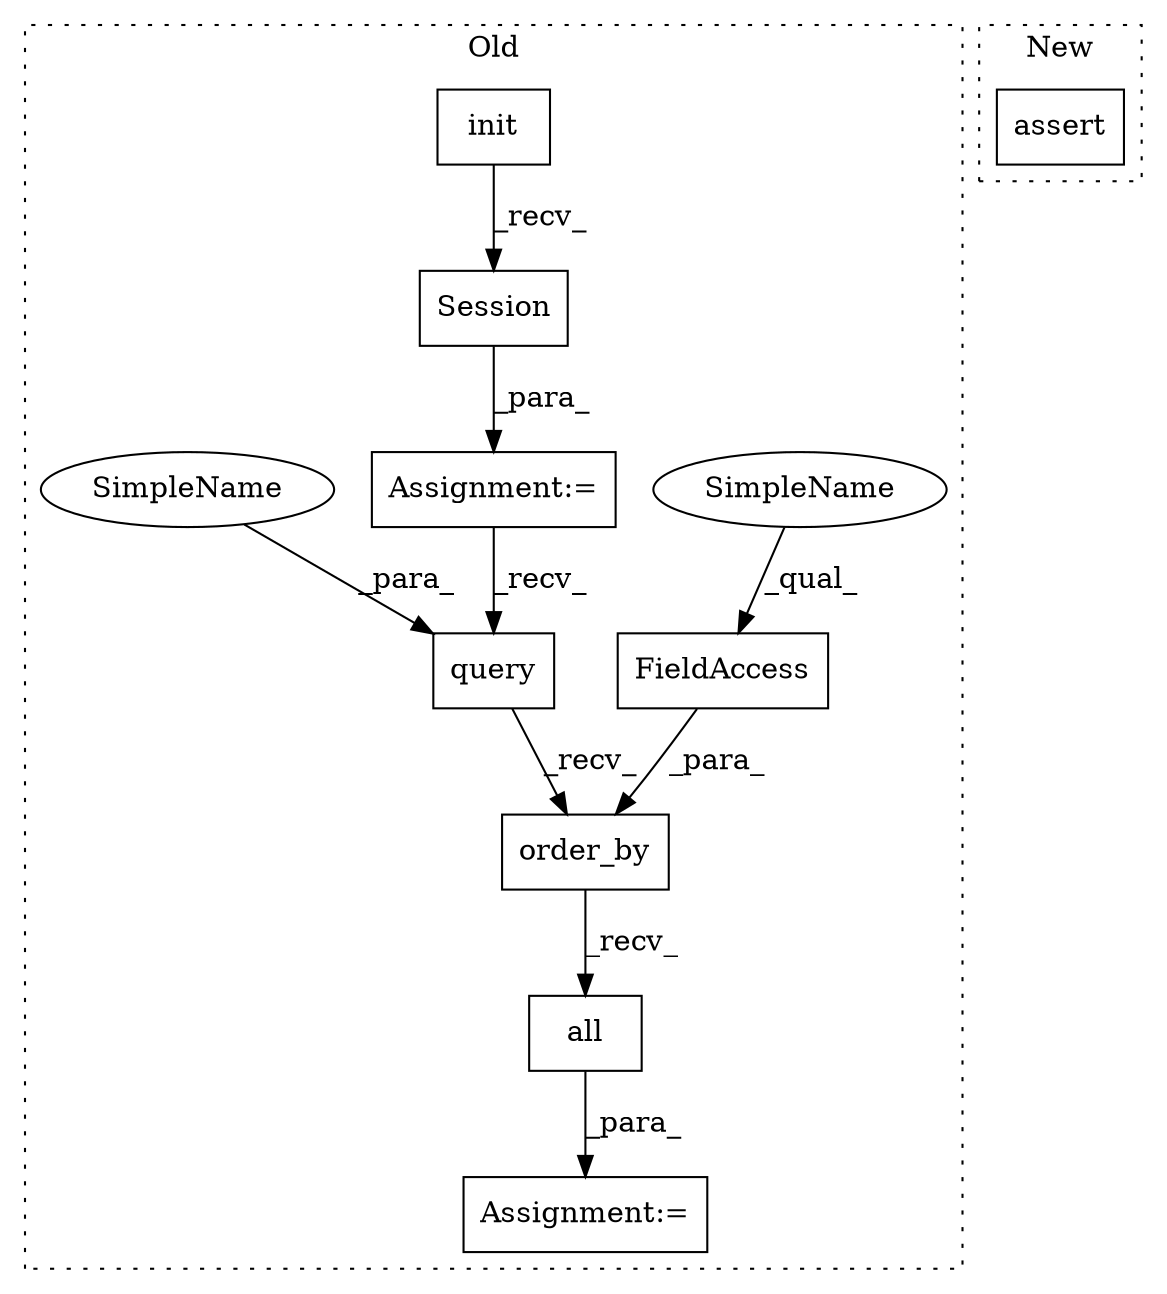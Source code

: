 digraph G {
subgraph cluster0 {
1 [label="init" a="32" s="21770,21786" l="5,1" shape="box"];
3 [label="Assignment:=" a="7" s="22160" l="1" shape="box"];
4 [label="Session" a="32" s="21788" l="9" shape="box"];
5 [label="all" a="32" s="22209" l="5" shape="box"];
6 [label="query" a="32" s="22169,22183" l="6,1" shape="box"];
7 [label="Assignment:=" a="7" s="21764" l="1" shape="box"];
8 [label="FieldAccess" a="22" s="22194" l="13" shape="box"];
9 [label="order_by" a="32" s="22185,22207" l="9,1" shape="box"];
10 [label="SimpleName" a="42" s="22194" l="8" shape="ellipse"];
11 [label="SimpleName" a="42" s="22175" l="8" shape="ellipse"];
label = "Old";
style="dotted";
}
subgraph cluster1 {
2 [label="assert" a="6" s="17170" l="7" shape="box"];
label = "New";
style="dotted";
}
1 -> 4 [label="_recv_"];
4 -> 7 [label="_para_"];
5 -> 3 [label="_para_"];
6 -> 9 [label="_recv_"];
7 -> 6 [label="_recv_"];
8 -> 9 [label="_para_"];
9 -> 5 [label="_recv_"];
10 -> 8 [label="_qual_"];
11 -> 6 [label="_para_"];
}